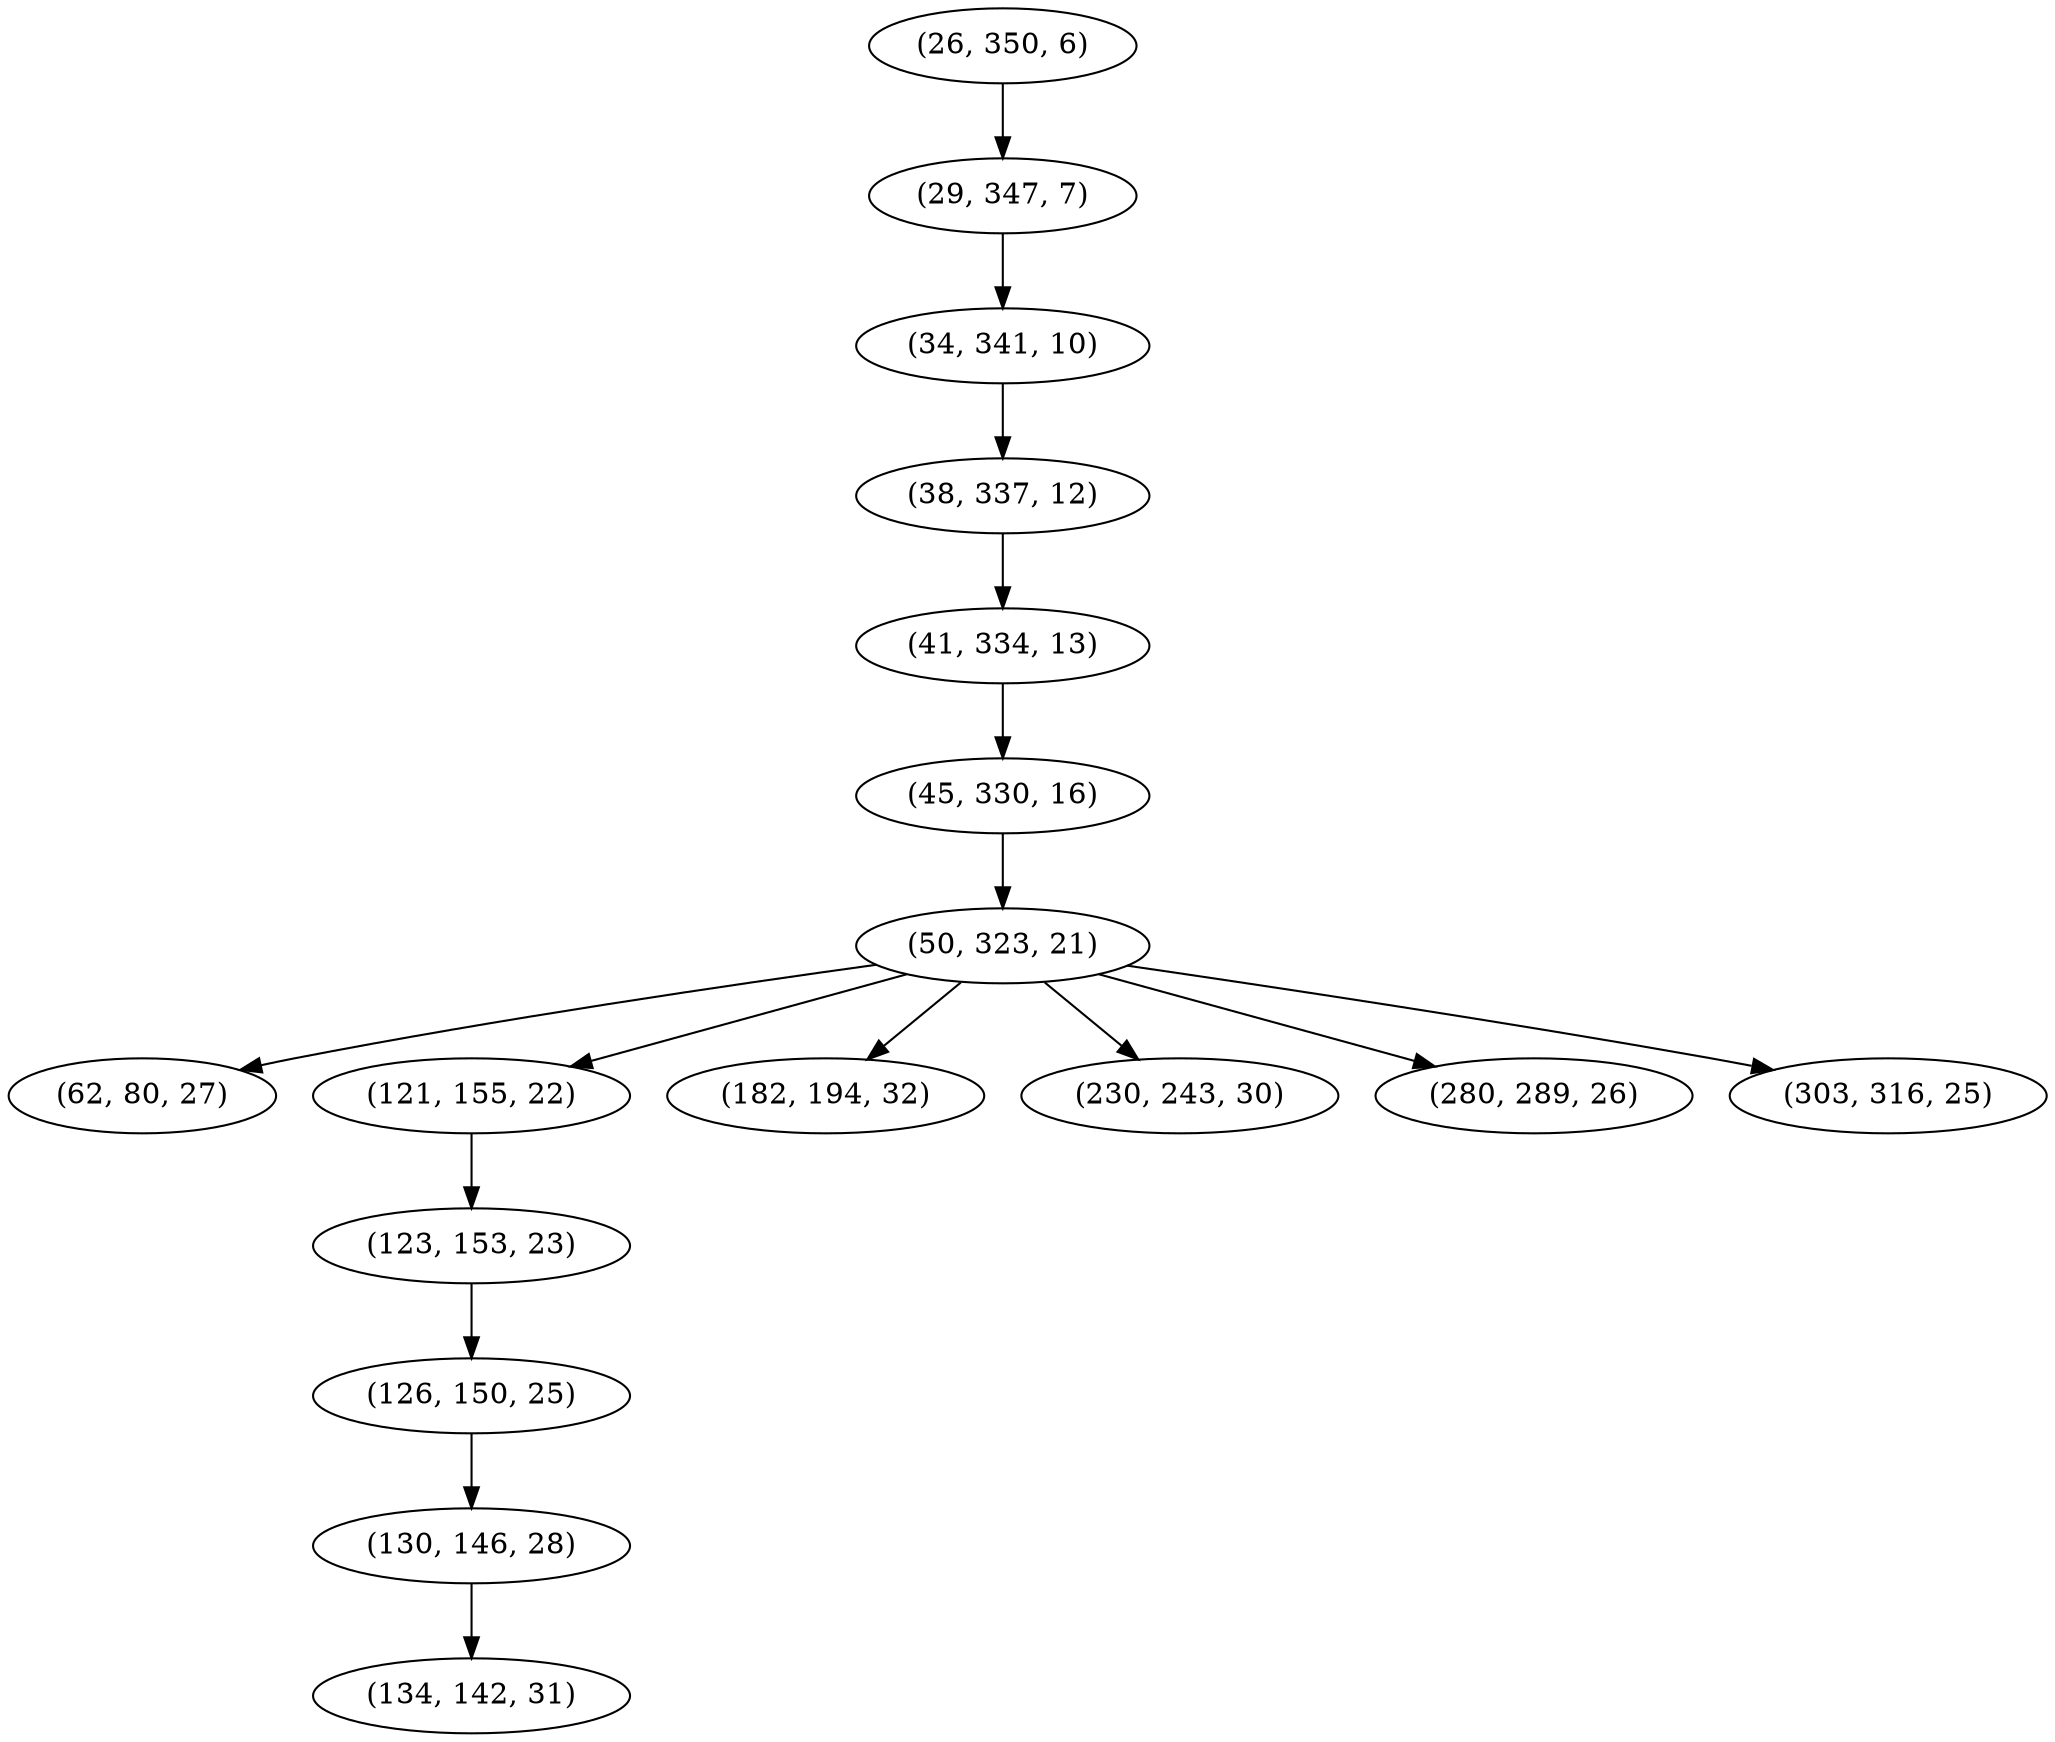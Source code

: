 digraph tree {
    "(26, 350, 6)";
    "(29, 347, 7)";
    "(34, 341, 10)";
    "(38, 337, 12)";
    "(41, 334, 13)";
    "(45, 330, 16)";
    "(50, 323, 21)";
    "(62, 80, 27)";
    "(121, 155, 22)";
    "(123, 153, 23)";
    "(126, 150, 25)";
    "(130, 146, 28)";
    "(134, 142, 31)";
    "(182, 194, 32)";
    "(230, 243, 30)";
    "(280, 289, 26)";
    "(303, 316, 25)";
    "(26, 350, 6)" -> "(29, 347, 7)";
    "(29, 347, 7)" -> "(34, 341, 10)";
    "(34, 341, 10)" -> "(38, 337, 12)";
    "(38, 337, 12)" -> "(41, 334, 13)";
    "(41, 334, 13)" -> "(45, 330, 16)";
    "(45, 330, 16)" -> "(50, 323, 21)";
    "(50, 323, 21)" -> "(62, 80, 27)";
    "(50, 323, 21)" -> "(121, 155, 22)";
    "(50, 323, 21)" -> "(182, 194, 32)";
    "(50, 323, 21)" -> "(230, 243, 30)";
    "(50, 323, 21)" -> "(280, 289, 26)";
    "(50, 323, 21)" -> "(303, 316, 25)";
    "(121, 155, 22)" -> "(123, 153, 23)";
    "(123, 153, 23)" -> "(126, 150, 25)";
    "(126, 150, 25)" -> "(130, 146, 28)";
    "(130, 146, 28)" -> "(134, 142, 31)";
}
